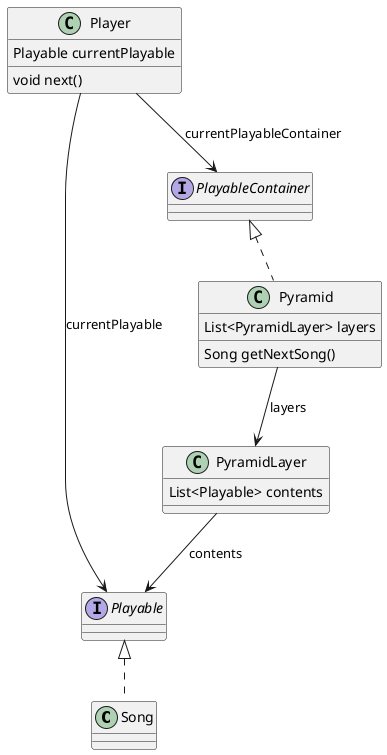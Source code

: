 @startuml Klassediagram for plan

class Song implements Playable

interface Playable

interface PlayableContainer

' abstract class PlayableContainer implements Playable

' class Album extends PlayableContainer

class PyramidLayer {
    ' extends PlayableContainer?
    List<Playable> contents
}

class Pyramid implements PlayableContainer {
    List<PyramidLayer> layers

    Song getNextSong()
}

class Player {
    Playable currentPlayable
    

    void next()
}

Pyramid --> PyramidLayer : "layers"
PyramidLayer --> Playable : "contents"
Player --> Playable : "currentPlayable"
Player --> PlayableContainer : "currentPlayableContainer"


@enduml